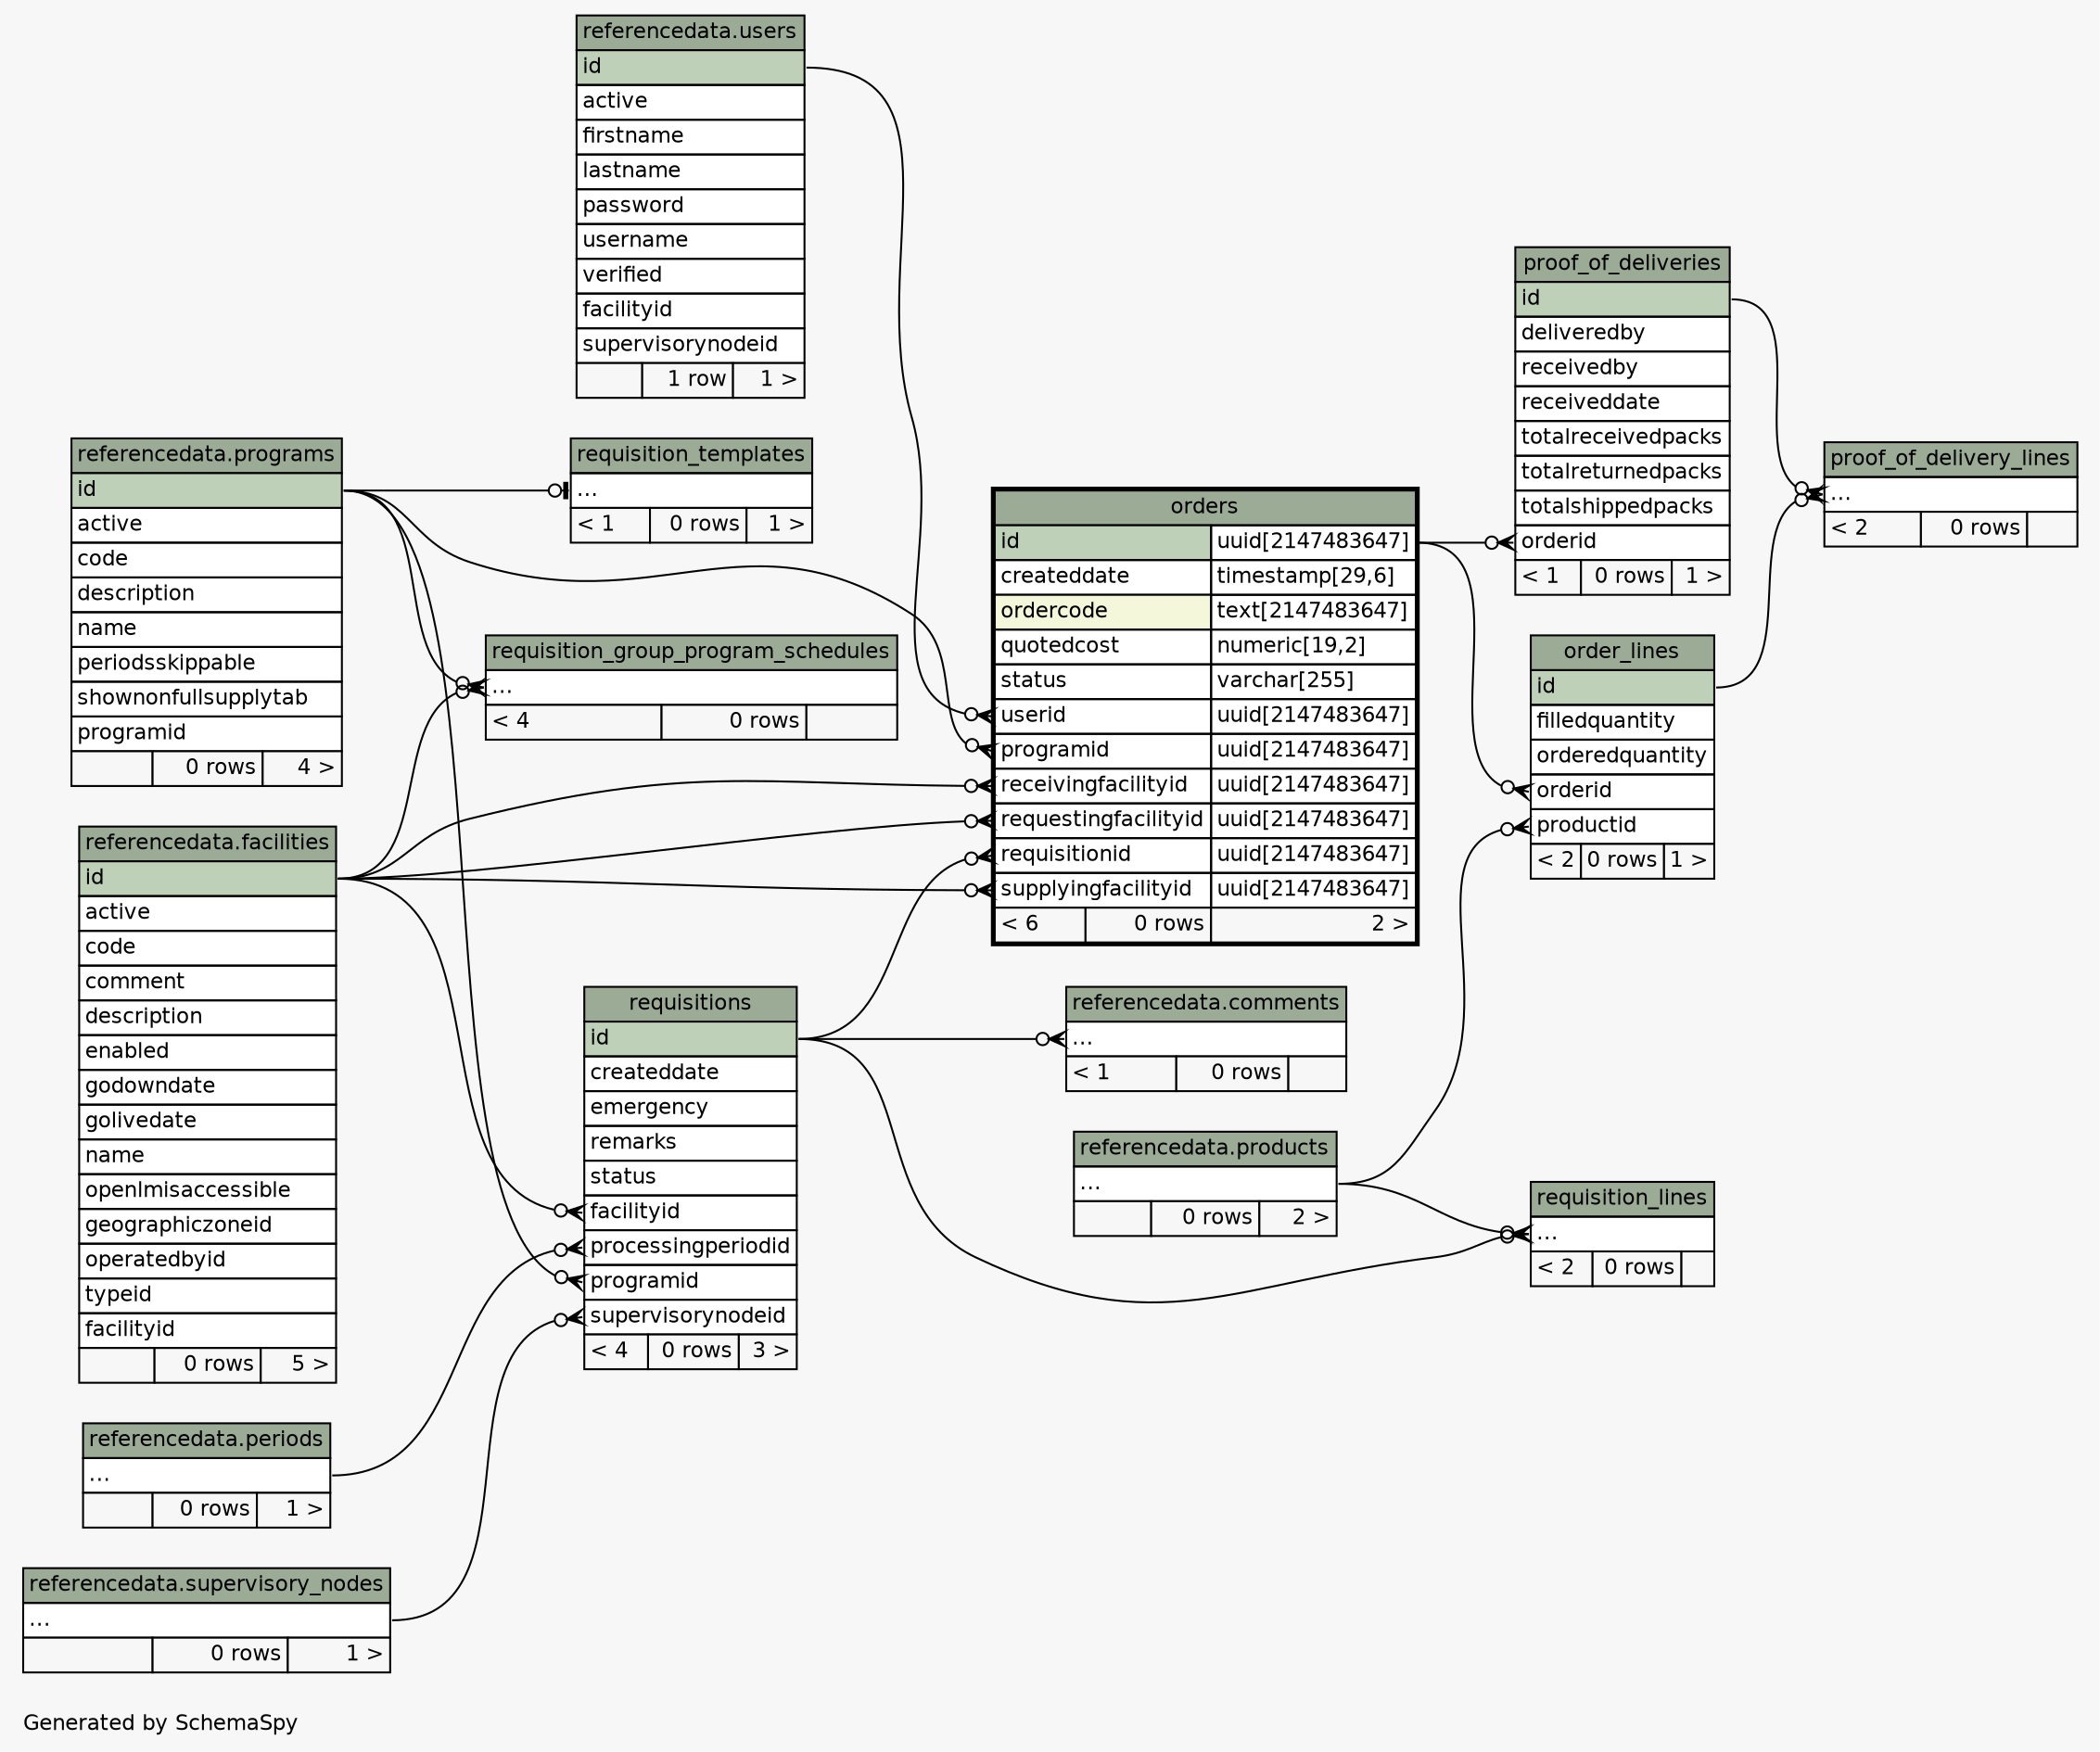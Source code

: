 // dot 2.38.0 on Linux 4.1.17-22.30.amzn1.x86_64
// SchemaSpy rev 590
digraph "twoDegreesRelationshipsDiagram" {
  graph [
    rankdir="RL"
    bgcolor="#f7f7f7"
    label="\nGenerated by SchemaSpy"
    labeljust="l"
    nodesep="0.18"
    ranksep="0.46"
    fontname="Helvetica"
    fontsize="11"
  ];
  node [
    fontname="Helvetica"
    fontsize="11"
    shape="plaintext"
  ];
  edge [
    arrowsize="0.8"
  ];
  "referencedata.comments":"elipses":w -> "requisitions":"id":e [arrowhead=none dir=back arrowtail=crowodot];
  "order_lines":"orderid":w -> "orders":"id.type":e [arrowhead=none dir=back arrowtail=crowodot];
  "order_lines":"productid":w -> "referencedata.products":"elipses":e [arrowhead=none dir=back arrowtail=crowodot];
  "orders":"programid":w -> "referencedata.programs":"id":e [arrowhead=none dir=back arrowtail=crowodot];
  "orders":"receivingfacilityid":w -> "referencedata.facilities":"id":e [arrowhead=none dir=back arrowtail=crowodot];
  "orders":"requestingfacilityid":w -> "referencedata.facilities":"id":e [arrowhead=none dir=back arrowtail=crowodot];
  "orders":"requisitionid":w -> "requisitions":"id":e [arrowhead=none dir=back arrowtail=crowodot];
  "orders":"supplyingfacilityid":w -> "referencedata.facilities":"id":e [arrowhead=none dir=back arrowtail=crowodot];
  "orders":"userid":w -> "referencedata.users":"id":e [arrowhead=none dir=back arrowtail=crowodot];
  "proof_of_deliveries":"orderid":w -> "orders":"id.type":e [arrowhead=none dir=back arrowtail=crowodot];
  "proof_of_delivery_lines":"elipses":w -> "order_lines":"id":e [arrowhead=none dir=back arrowtail=crowodot];
  "proof_of_delivery_lines":"elipses":w -> "proof_of_deliveries":"id":e [arrowhead=none dir=back arrowtail=crowodot];
  "requisition_group_program_schedules":"elipses":w -> "referencedata.facilities":"id":e [arrowhead=none dir=back arrowtail=crowodot];
  "requisition_group_program_schedules":"elipses":w -> "referencedata.programs":"id":e [arrowhead=none dir=back arrowtail=crowodot];
  "requisition_lines":"elipses":w -> "referencedata.products":"elipses":e [arrowhead=none dir=back arrowtail=crowodot];
  "requisition_lines":"elipses":w -> "requisitions":"id":e [arrowhead=none dir=back arrowtail=crowodot];
  "requisition_templates":"elipses":w -> "referencedata.programs":"id":e [arrowhead=none dir=back arrowtail=teeodot];
  "requisitions":"facilityid":w -> "referencedata.facilities":"id":e [arrowhead=none dir=back arrowtail=crowodot];
  "requisitions":"processingperiodid":w -> "referencedata.periods":"elipses":e [arrowhead=none dir=back arrowtail=crowodot];
  "requisitions":"programid":w -> "referencedata.programs":"id":e [arrowhead=none dir=back arrowtail=crowodot];
  "requisitions":"supervisorynodeid":w -> "referencedata.supervisory_nodes":"elipses":e [arrowhead=none dir=back arrowtail=crowodot];
  "referencedata.comments" [
    label=<
    <TABLE BORDER="0" CELLBORDER="1" CELLSPACING="0" BGCOLOR="#ffffff">
      <TR><TD COLSPAN="3" BGCOLOR="#9bab96" ALIGN="CENTER">referencedata.comments</TD></TR>
      <TR><TD PORT="elipses" COLSPAN="3" ALIGN="LEFT">...</TD></TR>
      <TR><TD ALIGN="LEFT" BGCOLOR="#f7f7f7">&lt; 1</TD><TD ALIGN="RIGHT" BGCOLOR="#f7f7f7">0 rows</TD><TD ALIGN="RIGHT" BGCOLOR="#f7f7f7">  </TD></TR>
    </TABLE>>
    URL="../../referencedata/tables/comments.html"
    tooltip="referencedata.comments"
  ];
  "referencedata.facilities" [
    label=<
    <TABLE BORDER="0" CELLBORDER="1" CELLSPACING="0" BGCOLOR="#ffffff">
      <TR><TD COLSPAN="3" BGCOLOR="#9bab96" ALIGN="CENTER">referencedata.facilities</TD></TR>
      <TR><TD PORT="id" COLSPAN="3" BGCOLOR="#bed1b8" ALIGN="LEFT">id</TD></TR>
      <TR><TD PORT="active" COLSPAN="3" ALIGN="LEFT">active</TD></TR>
      <TR><TD PORT="code" COLSPAN="3" ALIGN="LEFT">code</TD></TR>
      <TR><TD PORT="comment" COLSPAN="3" ALIGN="LEFT">comment</TD></TR>
      <TR><TD PORT="description" COLSPAN="3" ALIGN="LEFT">description</TD></TR>
      <TR><TD PORT="enabled" COLSPAN="3" ALIGN="LEFT">enabled</TD></TR>
      <TR><TD PORT="godowndate" COLSPAN="3" ALIGN="LEFT">godowndate</TD></TR>
      <TR><TD PORT="golivedate" COLSPAN="3" ALIGN="LEFT">golivedate</TD></TR>
      <TR><TD PORT="name" COLSPAN="3" ALIGN="LEFT">name</TD></TR>
      <TR><TD PORT="openlmisaccessible" COLSPAN="3" ALIGN="LEFT">openlmisaccessible</TD></TR>
      <TR><TD PORT="geographiczoneid" COLSPAN="3" ALIGN="LEFT">geographiczoneid</TD></TR>
      <TR><TD PORT="operatedbyid" COLSPAN="3" ALIGN="LEFT">operatedbyid</TD></TR>
      <TR><TD PORT="typeid" COLSPAN="3" ALIGN="LEFT">typeid</TD></TR>
      <TR><TD PORT="facilityid" COLSPAN="3" ALIGN="LEFT">facilityid</TD></TR>
      <TR><TD ALIGN="LEFT" BGCOLOR="#f7f7f7">  </TD><TD ALIGN="RIGHT" BGCOLOR="#f7f7f7">0 rows</TD><TD ALIGN="RIGHT" BGCOLOR="#f7f7f7">5 &gt;</TD></TR>
    </TABLE>>
    URL="../../referencedata/tables/facilities.html"
    tooltip="referencedata.facilities"
  ];
  "order_lines" [
    label=<
    <TABLE BORDER="0" CELLBORDER="1" CELLSPACING="0" BGCOLOR="#ffffff">
      <TR><TD COLSPAN="3" BGCOLOR="#9bab96" ALIGN="CENTER">order_lines</TD></TR>
      <TR><TD PORT="id" COLSPAN="3" BGCOLOR="#bed1b8" ALIGN="LEFT">id</TD></TR>
      <TR><TD PORT="filledquantity" COLSPAN="3" ALIGN="LEFT">filledquantity</TD></TR>
      <TR><TD PORT="orderedquantity" COLSPAN="3" ALIGN="LEFT">orderedquantity</TD></TR>
      <TR><TD PORT="orderid" COLSPAN="3" ALIGN="LEFT">orderid</TD></TR>
      <TR><TD PORT="productid" COLSPAN="3" ALIGN="LEFT">productid</TD></TR>
      <TR><TD ALIGN="LEFT" BGCOLOR="#f7f7f7">&lt; 2</TD><TD ALIGN="RIGHT" BGCOLOR="#f7f7f7">0 rows</TD><TD ALIGN="RIGHT" BGCOLOR="#f7f7f7">1 &gt;</TD></TR>
    </TABLE>>
    URL="order_lines.html"
    tooltip="order_lines"
  ];
  "orders" [
    label=<
    <TABLE BORDER="2" CELLBORDER="1" CELLSPACING="0" BGCOLOR="#ffffff">
      <TR><TD COLSPAN="3" BGCOLOR="#9bab96" ALIGN="CENTER">orders</TD></TR>
      <TR><TD PORT="id" COLSPAN="2" BGCOLOR="#bed1b8" ALIGN="LEFT">id</TD><TD PORT="id.type" ALIGN="LEFT">uuid[2147483647]</TD></TR>
      <TR><TD PORT="createddate" COLSPAN="2" ALIGN="LEFT">createddate</TD><TD PORT="createddate.type" ALIGN="LEFT">timestamp[29,6]</TD></TR>
      <TR><TD PORT="ordercode" COLSPAN="2" BGCOLOR="#f4f7da" ALIGN="LEFT">ordercode</TD><TD PORT="ordercode.type" ALIGN="LEFT">text[2147483647]</TD></TR>
      <TR><TD PORT="quotedcost" COLSPAN="2" ALIGN="LEFT">quotedcost</TD><TD PORT="quotedcost.type" ALIGN="LEFT">numeric[19,2]</TD></TR>
      <TR><TD PORT="status" COLSPAN="2" ALIGN="LEFT">status</TD><TD PORT="status.type" ALIGN="LEFT">varchar[255]</TD></TR>
      <TR><TD PORT="userid" COLSPAN="2" ALIGN="LEFT">userid</TD><TD PORT="userid.type" ALIGN="LEFT">uuid[2147483647]</TD></TR>
      <TR><TD PORT="programid" COLSPAN="2" ALIGN="LEFT">programid</TD><TD PORT="programid.type" ALIGN="LEFT">uuid[2147483647]</TD></TR>
      <TR><TD PORT="receivingfacilityid" COLSPAN="2" ALIGN="LEFT">receivingfacilityid</TD><TD PORT="receivingfacilityid.type" ALIGN="LEFT">uuid[2147483647]</TD></TR>
      <TR><TD PORT="requestingfacilityid" COLSPAN="2" ALIGN="LEFT">requestingfacilityid</TD><TD PORT="requestingfacilityid.type" ALIGN="LEFT">uuid[2147483647]</TD></TR>
      <TR><TD PORT="requisitionid" COLSPAN="2" ALIGN="LEFT">requisitionid</TD><TD PORT="requisitionid.type" ALIGN="LEFT">uuid[2147483647]</TD></TR>
      <TR><TD PORT="supplyingfacilityid" COLSPAN="2" ALIGN="LEFT">supplyingfacilityid</TD><TD PORT="supplyingfacilityid.type" ALIGN="LEFT">uuid[2147483647]</TD></TR>
      <TR><TD ALIGN="LEFT" BGCOLOR="#f7f7f7">&lt; 6</TD><TD ALIGN="RIGHT" BGCOLOR="#f7f7f7">0 rows</TD><TD ALIGN="RIGHT" BGCOLOR="#f7f7f7">2 &gt;</TD></TR>
    </TABLE>>
    URL="orders.html"
    tooltip="orders"
  ];
  "referencedata.periods" [
    label=<
    <TABLE BORDER="0" CELLBORDER="1" CELLSPACING="0" BGCOLOR="#ffffff">
      <TR><TD COLSPAN="3" BGCOLOR="#9bab96" ALIGN="CENTER">referencedata.periods</TD></TR>
      <TR><TD PORT="elipses" COLSPAN="3" ALIGN="LEFT">...</TD></TR>
      <TR><TD ALIGN="LEFT" BGCOLOR="#f7f7f7">  </TD><TD ALIGN="RIGHT" BGCOLOR="#f7f7f7">0 rows</TD><TD ALIGN="RIGHT" BGCOLOR="#f7f7f7">1 &gt;</TD></TR>
    </TABLE>>
    URL="../../referencedata/tables/periods.html"
    tooltip="referencedata.periods"
  ];
  "referencedata.products" [
    label=<
    <TABLE BORDER="0" CELLBORDER="1" CELLSPACING="0" BGCOLOR="#ffffff">
      <TR><TD COLSPAN="3" BGCOLOR="#9bab96" ALIGN="CENTER">referencedata.products</TD></TR>
      <TR><TD PORT="elipses" COLSPAN="3" ALIGN="LEFT">...</TD></TR>
      <TR><TD ALIGN="LEFT" BGCOLOR="#f7f7f7">  </TD><TD ALIGN="RIGHT" BGCOLOR="#f7f7f7">0 rows</TD><TD ALIGN="RIGHT" BGCOLOR="#f7f7f7">2 &gt;</TD></TR>
    </TABLE>>
    URL="../../referencedata/tables/products.html"
    tooltip="referencedata.products"
  ];
  "referencedata.programs" [
    label=<
    <TABLE BORDER="0" CELLBORDER="1" CELLSPACING="0" BGCOLOR="#ffffff">
      <TR><TD COLSPAN="3" BGCOLOR="#9bab96" ALIGN="CENTER">referencedata.programs</TD></TR>
      <TR><TD PORT="id" COLSPAN="3" BGCOLOR="#bed1b8" ALIGN="LEFT">id</TD></TR>
      <TR><TD PORT="active" COLSPAN="3" ALIGN="LEFT">active</TD></TR>
      <TR><TD PORT="code" COLSPAN="3" ALIGN="LEFT">code</TD></TR>
      <TR><TD PORT="description" COLSPAN="3" ALIGN="LEFT">description</TD></TR>
      <TR><TD PORT="name" COLSPAN="3" ALIGN="LEFT">name</TD></TR>
      <TR><TD PORT="periodsskippable" COLSPAN="3" ALIGN="LEFT">periodsskippable</TD></TR>
      <TR><TD PORT="shownonfullsupplytab" COLSPAN="3" ALIGN="LEFT">shownonfullsupplytab</TD></TR>
      <TR><TD PORT="programid" COLSPAN="3" ALIGN="LEFT">programid</TD></TR>
      <TR><TD ALIGN="LEFT" BGCOLOR="#f7f7f7">  </TD><TD ALIGN="RIGHT" BGCOLOR="#f7f7f7">0 rows</TD><TD ALIGN="RIGHT" BGCOLOR="#f7f7f7">4 &gt;</TD></TR>
    </TABLE>>
    URL="../../referencedata/tables/programs.html"
    tooltip="referencedata.programs"
  ];
  "proof_of_deliveries" [
    label=<
    <TABLE BORDER="0" CELLBORDER="1" CELLSPACING="0" BGCOLOR="#ffffff">
      <TR><TD COLSPAN="3" BGCOLOR="#9bab96" ALIGN="CENTER">proof_of_deliveries</TD></TR>
      <TR><TD PORT="id" COLSPAN="3" BGCOLOR="#bed1b8" ALIGN="LEFT">id</TD></TR>
      <TR><TD PORT="deliveredby" COLSPAN="3" ALIGN="LEFT">deliveredby</TD></TR>
      <TR><TD PORT="receivedby" COLSPAN="3" ALIGN="LEFT">receivedby</TD></TR>
      <TR><TD PORT="receiveddate" COLSPAN="3" ALIGN="LEFT">receiveddate</TD></TR>
      <TR><TD PORT="totalreceivedpacks" COLSPAN="3" ALIGN="LEFT">totalreceivedpacks</TD></TR>
      <TR><TD PORT="totalreturnedpacks" COLSPAN="3" ALIGN="LEFT">totalreturnedpacks</TD></TR>
      <TR><TD PORT="totalshippedpacks" COLSPAN="3" ALIGN="LEFT">totalshippedpacks</TD></TR>
      <TR><TD PORT="orderid" COLSPAN="3" ALIGN="LEFT">orderid</TD></TR>
      <TR><TD ALIGN="LEFT" BGCOLOR="#f7f7f7">&lt; 1</TD><TD ALIGN="RIGHT" BGCOLOR="#f7f7f7">0 rows</TD><TD ALIGN="RIGHT" BGCOLOR="#f7f7f7">1 &gt;</TD></TR>
    </TABLE>>
    URL="proof_of_deliveries.html"
    tooltip="proof_of_deliveries"
  ];
  "proof_of_delivery_lines" [
    label=<
    <TABLE BORDER="0" CELLBORDER="1" CELLSPACING="0" BGCOLOR="#ffffff">
      <TR><TD COLSPAN="3" BGCOLOR="#9bab96" ALIGN="CENTER">proof_of_delivery_lines</TD></TR>
      <TR><TD PORT="elipses" COLSPAN="3" ALIGN="LEFT">...</TD></TR>
      <TR><TD ALIGN="LEFT" BGCOLOR="#f7f7f7">&lt; 2</TD><TD ALIGN="RIGHT" BGCOLOR="#f7f7f7">0 rows</TD><TD ALIGN="RIGHT" BGCOLOR="#f7f7f7">  </TD></TR>
    </TABLE>>
    URL="proof_of_delivery_lines.html"
    tooltip="proof_of_delivery_lines"
  ];
  "requisition_group_program_schedules" [
    label=<
    <TABLE BORDER="0" CELLBORDER="1" CELLSPACING="0" BGCOLOR="#ffffff">
      <TR><TD COLSPAN="3" BGCOLOR="#9bab96" ALIGN="CENTER">requisition_group_program_schedules</TD></TR>
      <TR><TD PORT="elipses" COLSPAN="3" ALIGN="LEFT">...</TD></TR>
      <TR><TD ALIGN="LEFT" BGCOLOR="#f7f7f7">&lt; 4</TD><TD ALIGN="RIGHT" BGCOLOR="#f7f7f7">0 rows</TD><TD ALIGN="RIGHT" BGCOLOR="#f7f7f7">  </TD></TR>
    </TABLE>>
    URL="requisition_group_program_schedules.html"
    tooltip="requisition_group_program_schedules"
  ];
  "requisition_lines" [
    label=<
    <TABLE BORDER="0" CELLBORDER="1" CELLSPACING="0" BGCOLOR="#ffffff">
      <TR><TD COLSPAN="3" BGCOLOR="#9bab96" ALIGN="CENTER">requisition_lines</TD></TR>
      <TR><TD PORT="elipses" COLSPAN="3" ALIGN="LEFT">...</TD></TR>
      <TR><TD ALIGN="LEFT" BGCOLOR="#f7f7f7">&lt; 2</TD><TD ALIGN="RIGHT" BGCOLOR="#f7f7f7">0 rows</TD><TD ALIGN="RIGHT" BGCOLOR="#f7f7f7">  </TD></TR>
    </TABLE>>
    URL="requisition_lines.html"
    tooltip="requisition_lines"
  ];
  "requisition_templates" [
    label=<
    <TABLE BORDER="0" CELLBORDER="1" CELLSPACING="0" BGCOLOR="#ffffff">
      <TR><TD COLSPAN="3" BGCOLOR="#9bab96" ALIGN="CENTER">requisition_templates</TD></TR>
      <TR><TD PORT="elipses" COLSPAN="3" ALIGN="LEFT">...</TD></TR>
      <TR><TD ALIGN="LEFT" BGCOLOR="#f7f7f7">&lt; 1</TD><TD ALIGN="RIGHT" BGCOLOR="#f7f7f7">0 rows</TD><TD ALIGN="RIGHT" BGCOLOR="#f7f7f7">1 &gt;</TD></TR>
    </TABLE>>
    URL="requisition_templates.html"
    tooltip="requisition_templates"
  ];
  "requisitions" [
    label=<
    <TABLE BORDER="0" CELLBORDER="1" CELLSPACING="0" BGCOLOR="#ffffff">
      <TR><TD COLSPAN="3" BGCOLOR="#9bab96" ALIGN="CENTER">requisitions</TD></TR>
      <TR><TD PORT="id" COLSPAN="3" BGCOLOR="#bed1b8" ALIGN="LEFT">id</TD></TR>
      <TR><TD PORT="createddate" COLSPAN="3" ALIGN="LEFT">createddate</TD></TR>
      <TR><TD PORT="emergency" COLSPAN="3" ALIGN="LEFT">emergency</TD></TR>
      <TR><TD PORT="remarks" COLSPAN="3" ALIGN="LEFT">remarks</TD></TR>
      <TR><TD PORT="status" COLSPAN="3" ALIGN="LEFT">status</TD></TR>
      <TR><TD PORT="facilityid" COLSPAN="3" ALIGN="LEFT">facilityid</TD></TR>
      <TR><TD PORT="processingperiodid" COLSPAN="3" ALIGN="LEFT">processingperiodid</TD></TR>
      <TR><TD PORT="programid" COLSPAN="3" ALIGN="LEFT">programid</TD></TR>
      <TR><TD PORT="supervisorynodeid" COLSPAN="3" ALIGN="LEFT">supervisorynodeid</TD></TR>
      <TR><TD ALIGN="LEFT" BGCOLOR="#f7f7f7">&lt; 4</TD><TD ALIGN="RIGHT" BGCOLOR="#f7f7f7">0 rows</TD><TD ALIGN="RIGHT" BGCOLOR="#f7f7f7">3 &gt;</TD></TR>
    </TABLE>>
    URL="requisitions.html"
    tooltip="requisitions"
  ];
  "referencedata.supervisory_nodes" [
    label=<
    <TABLE BORDER="0" CELLBORDER="1" CELLSPACING="0" BGCOLOR="#ffffff">
      <TR><TD COLSPAN="3" BGCOLOR="#9bab96" ALIGN="CENTER">referencedata.supervisory_nodes</TD></TR>
      <TR><TD PORT="elipses" COLSPAN="3" ALIGN="LEFT">...</TD></TR>
      <TR><TD ALIGN="LEFT" BGCOLOR="#f7f7f7">  </TD><TD ALIGN="RIGHT" BGCOLOR="#f7f7f7">0 rows</TD><TD ALIGN="RIGHT" BGCOLOR="#f7f7f7">1 &gt;</TD></TR>
    </TABLE>>
    URL="../../referencedata/tables/supervisory_nodes.html"
    tooltip="referencedata.supervisory_nodes"
  ];
  "referencedata.users" [
    label=<
    <TABLE BORDER="0" CELLBORDER="1" CELLSPACING="0" BGCOLOR="#ffffff">
      <TR><TD COLSPAN="3" BGCOLOR="#9bab96" ALIGN="CENTER">referencedata.users</TD></TR>
      <TR><TD PORT="id" COLSPAN="3" BGCOLOR="#bed1b8" ALIGN="LEFT">id</TD></TR>
      <TR><TD PORT="active" COLSPAN="3" ALIGN="LEFT">active</TD></TR>
      <TR><TD PORT="firstname" COLSPAN="3" ALIGN="LEFT">firstname</TD></TR>
      <TR><TD PORT="lastname" COLSPAN="3" ALIGN="LEFT">lastname</TD></TR>
      <TR><TD PORT="password" COLSPAN="3" ALIGN="LEFT">password</TD></TR>
      <TR><TD PORT="username" COLSPAN="3" ALIGN="LEFT">username</TD></TR>
      <TR><TD PORT="verified" COLSPAN="3" ALIGN="LEFT">verified</TD></TR>
      <TR><TD PORT="facilityid" COLSPAN="3" ALIGN="LEFT">facilityid</TD></TR>
      <TR><TD PORT="supervisorynodeid" COLSPAN="3" ALIGN="LEFT">supervisorynodeid</TD></TR>
      <TR><TD ALIGN="LEFT" BGCOLOR="#f7f7f7">  </TD><TD ALIGN="RIGHT" BGCOLOR="#f7f7f7">1 row</TD><TD ALIGN="RIGHT" BGCOLOR="#f7f7f7">1 &gt;</TD></TR>
    </TABLE>>
    URL="../../referencedata/tables/users.html"
    tooltip="referencedata.users"
  ];
}
